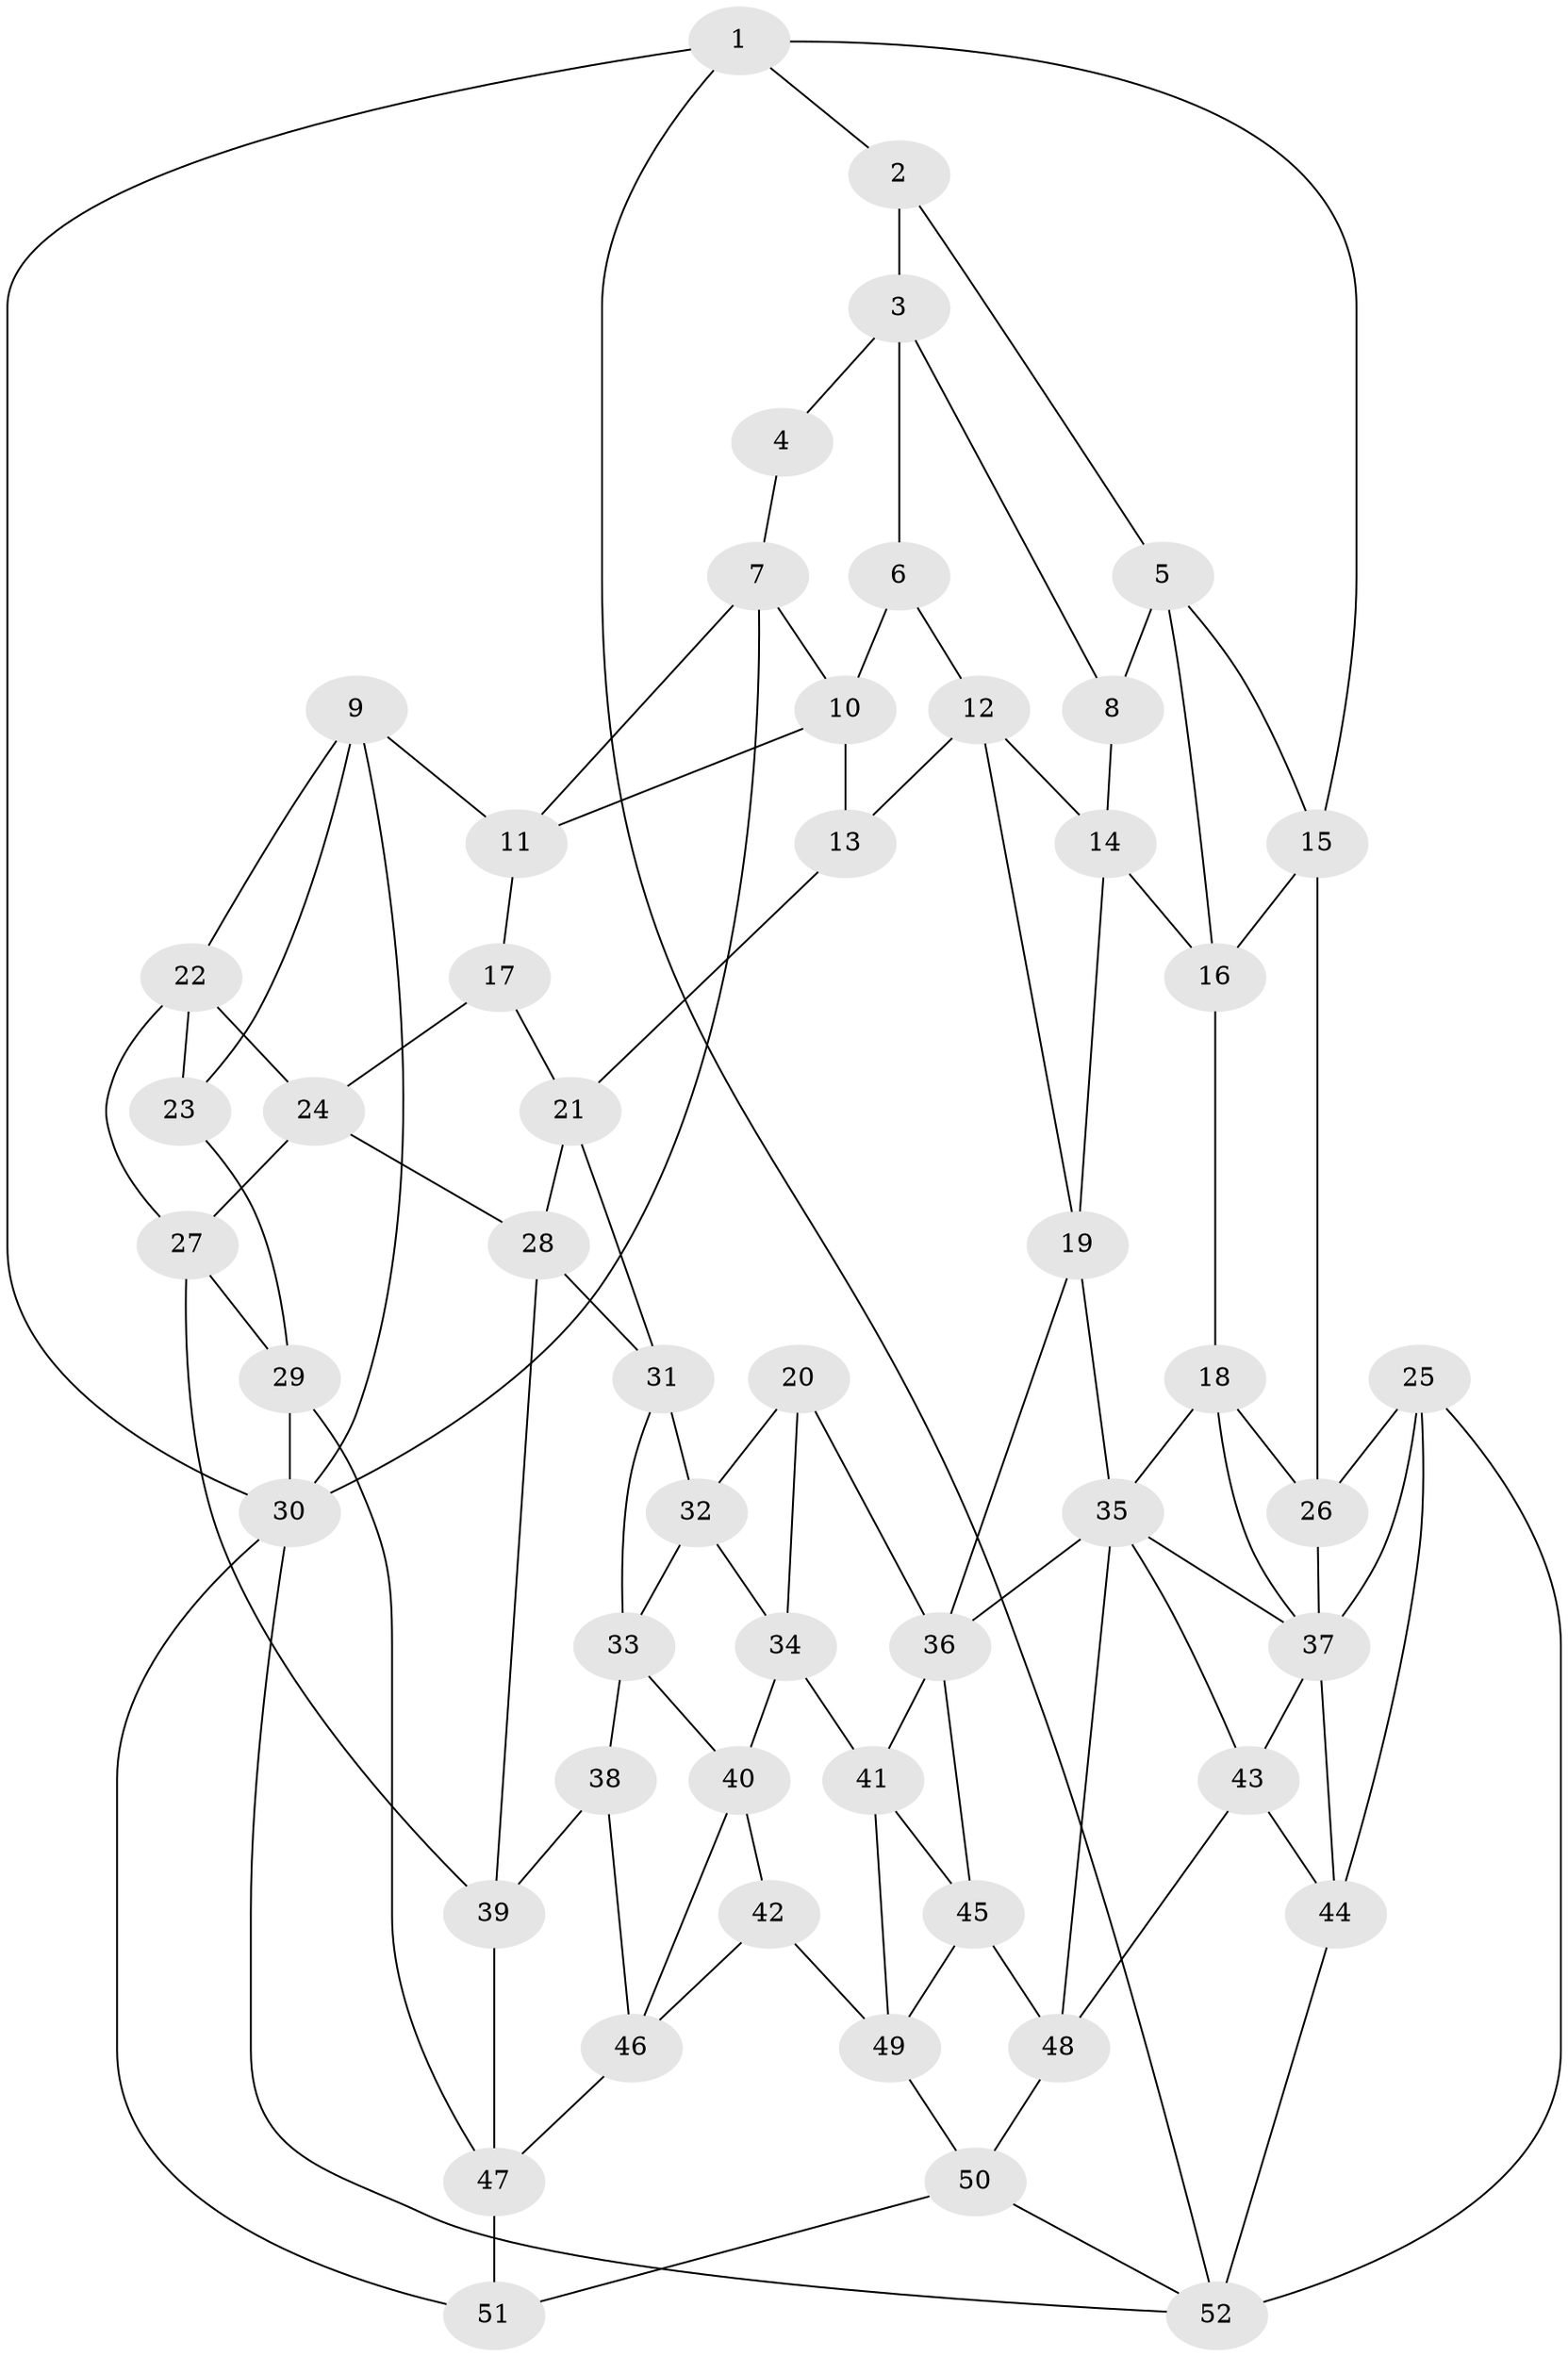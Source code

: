 // original degree distribution, {3: 0.019230769230769232, 6: 0.19230769230769232, 5: 0.5769230769230769, 4: 0.21153846153846154}
// Generated by graph-tools (version 1.1) at 2025/50/03/09/25 03:50:59]
// undirected, 52 vertices, 102 edges
graph export_dot {
graph [start="1"]
  node [color=gray90,style=filled];
  1;
  2;
  3;
  4;
  5;
  6;
  7;
  8;
  9;
  10;
  11;
  12;
  13;
  14;
  15;
  16;
  17;
  18;
  19;
  20;
  21;
  22;
  23;
  24;
  25;
  26;
  27;
  28;
  29;
  30;
  31;
  32;
  33;
  34;
  35;
  36;
  37;
  38;
  39;
  40;
  41;
  42;
  43;
  44;
  45;
  46;
  47;
  48;
  49;
  50;
  51;
  52;
  1 -- 2 [weight=1.0];
  1 -- 15 [weight=1.0];
  1 -- 30 [weight=1.0];
  1 -- 52 [weight=1.0];
  2 -- 3 [weight=1.0];
  2 -- 5 [weight=1.0];
  3 -- 4 [weight=1.0];
  3 -- 6 [weight=1.0];
  3 -- 8 [weight=1.0];
  4 -- 7 [weight=1.0];
  5 -- 8 [weight=1.0];
  5 -- 15 [weight=1.0];
  5 -- 16 [weight=1.0];
  6 -- 10 [weight=1.0];
  6 -- 12 [weight=1.0];
  7 -- 10 [weight=1.0];
  7 -- 11 [weight=1.0];
  7 -- 30 [weight=1.0];
  8 -- 14 [weight=1.0];
  9 -- 11 [weight=1.0];
  9 -- 22 [weight=1.0];
  9 -- 23 [weight=1.0];
  9 -- 30 [weight=1.0];
  10 -- 11 [weight=1.0];
  10 -- 13 [weight=1.0];
  11 -- 17 [weight=1.0];
  12 -- 13 [weight=1.0];
  12 -- 14 [weight=1.0];
  12 -- 19 [weight=1.0];
  13 -- 21 [weight=1.0];
  14 -- 16 [weight=1.0];
  14 -- 19 [weight=1.0];
  15 -- 16 [weight=1.0];
  15 -- 26 [weight=1.0];
  16 -- 18 [weight=1.0];
  17 -- 21 [weight=1.0];
  17 -- 24 [weight=1.0];
  18 -- 26 [weight=1.0];
  18 -- 35 [weight=1.0];
  18 -- 37 [weight=1.0];
  19 -- 35 [weight=1.0];
  19 -- 36 [weight=1.0];
  20 -- 32 [weight=1.0];
  20 -- 34 [weight=1.0];
  20 -- 36 [weight=1.0];
  21 -- 28 [weight=1.0];
  21 -- 31 [weight=1.0];
  22 -- 23 [weight=1.0];
  22 -- 24 [weight=1.0];
  22 -- 27 [weight=1.0];
  23 -- 29 [weight=1.0];
  24 -- 27 [weight=1.0];
  24 -- 28 [weight=1.0];
  25 -- 26 [weight=1.0];
  25 -- 37 [weight=1.0];
  25 -- 44 [weight=1.0];
  25 -- 52 [weight=1.0];
  26 -- 37 [weight=1.0];
  27 -- 29 [weight=1.0];
  27 -- 39 [weight=1.0];
  28 -- 31 [weight=1.0];
  28 -- 39 [weight=1.0];
  29 -- 30 [weight=1.0];
  29 -- 47 [weight=1.0];
  30 -- 51 [weight=1.0];
  30 -- 52 [weight=1.0];
  31 -- 32 [weight=1.0];
  31 -- 33 [weight=1.0];
  32 -- 33 [weight=1.0];
  32 -- 34 [weight=1.0];
  33 -- 38 [weight=1.0];
  33 -- 40 [weight=1.0];
  34 -- 40 [weight=1.0];
  34 -- 41 [weight=1.0];
  35 -- 36 [weight=1.0];
  35 -- 37 [weight=1.0];
  35 -- 43 [weight=1.0];
  35 -- 48 [weight=1.0];
  36 -- 41 [weight=1.0];
  36 -- 45 [weight=1.0];
  37 -- 43 [weight=1.0];
  37 -- 44 [weight=1.0];
  38 -- 39 [weight=1.0];
  38 -- 46 [weight=1.0];
  39 -- 47 [weight=1.0];
  40 -- 42 [weight=1.0];
  40 -- 46 [weight=1.0];
  41 -- 45 [weight=1.0];
  41 -- 49 [weight=1.0];
  42 -- 46 [weight=1.0];
  42 -- 49 [weight=1.0];
  43 -- 44 [weight=1.0];
  43 -- 48 [weight=1.0];
  44 -- 52 [weight=1.0];
  45 -- 48 [weight=1.0];
  45 -- 49 [weight=1.0];
  46 -- 47 [weight=1.0];
  47 -- 51 [weight=1.0];
  48 -- 50 [weight=1.0];
  49 -- 50 [weight=1.0];
  50 -- 51 [weight=1.0];
  50 -- 52 [weight=1.0];
}
